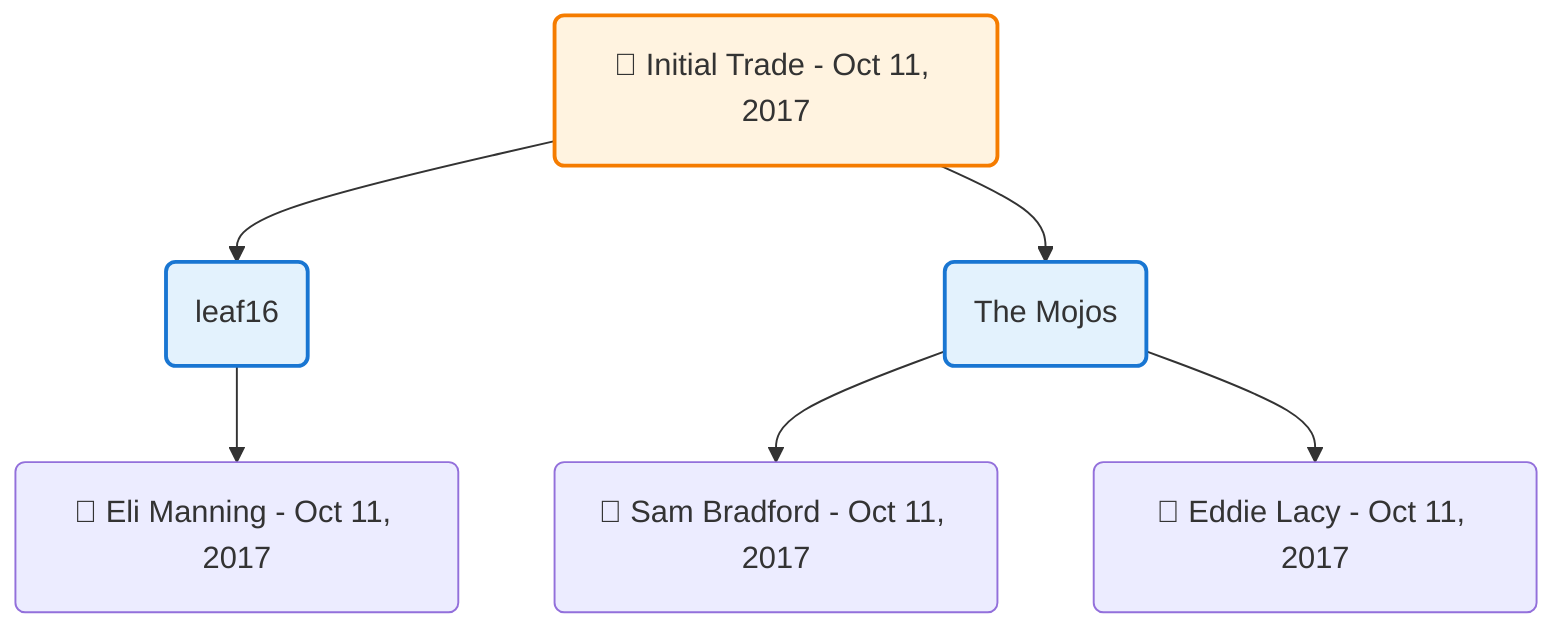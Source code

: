 flowchart TD

    TRADE_MAIN("🔄 Initial Trade - Oct 11, 2017")
    TEAM_1("leaf16")
    TEAM_2("The Mojos")
    NODE_2a73f550-b8ae-4770-8201-39be3973e824("🔄 Eli Manning - Oct 11, 2017")
    NODE_61c2bb77-4550-49c3-99ab-ebe0d013a07e("🔄 Sam Bradford - Oct 11, 2017")
    NODE_454b1e99-6c60-4fd7-be51-fbebaf5b1140("🔄 Eddie Lacy - Oct 11, 2017")

    TRADE_MAIN --> TEAM_1
    TRADE_MAIN --> TEAM_2
    TEAM_1 --> NODE_2a73f550-b8ae-4770-8201-39be3973e824
    TEAM_2 --> NODE_61c2bb77-4550-49c3-99ab-ebe0d013a07e
    TEAM_2 --> NODE_454b1e99-6c60-4fd7-be51-fbebaf5b1140

    %% Node styling
    classDef teamNode fill:#e3f2fd,stroke:#1976d2,stroke-width:2px
    classDef tradeNode fill:#fff3e0,stroke:#f57c00,stroke-width:2px
    classDef playerNode fill:#f3e5f5,stroke:#7b1fa2,stroke-width:1px
    classDef nonRootPlayerNode fill:#f5f5f5,stroke:#757575,stroke-width:1px
    classDef endNode fill:#ffebee,stroke:#c62828,stroke-width:2px
    classDef waiverNode fill:#e8f5e8,stroke:#388e3c,stroke-width:2px
    classDef championshipNode fill:#fff9c4,stroke:#f57f17,stroke-width:3px

    class TEAM_1,TEAM_2 teamNode
    class TRADE_MAIN tradeNode